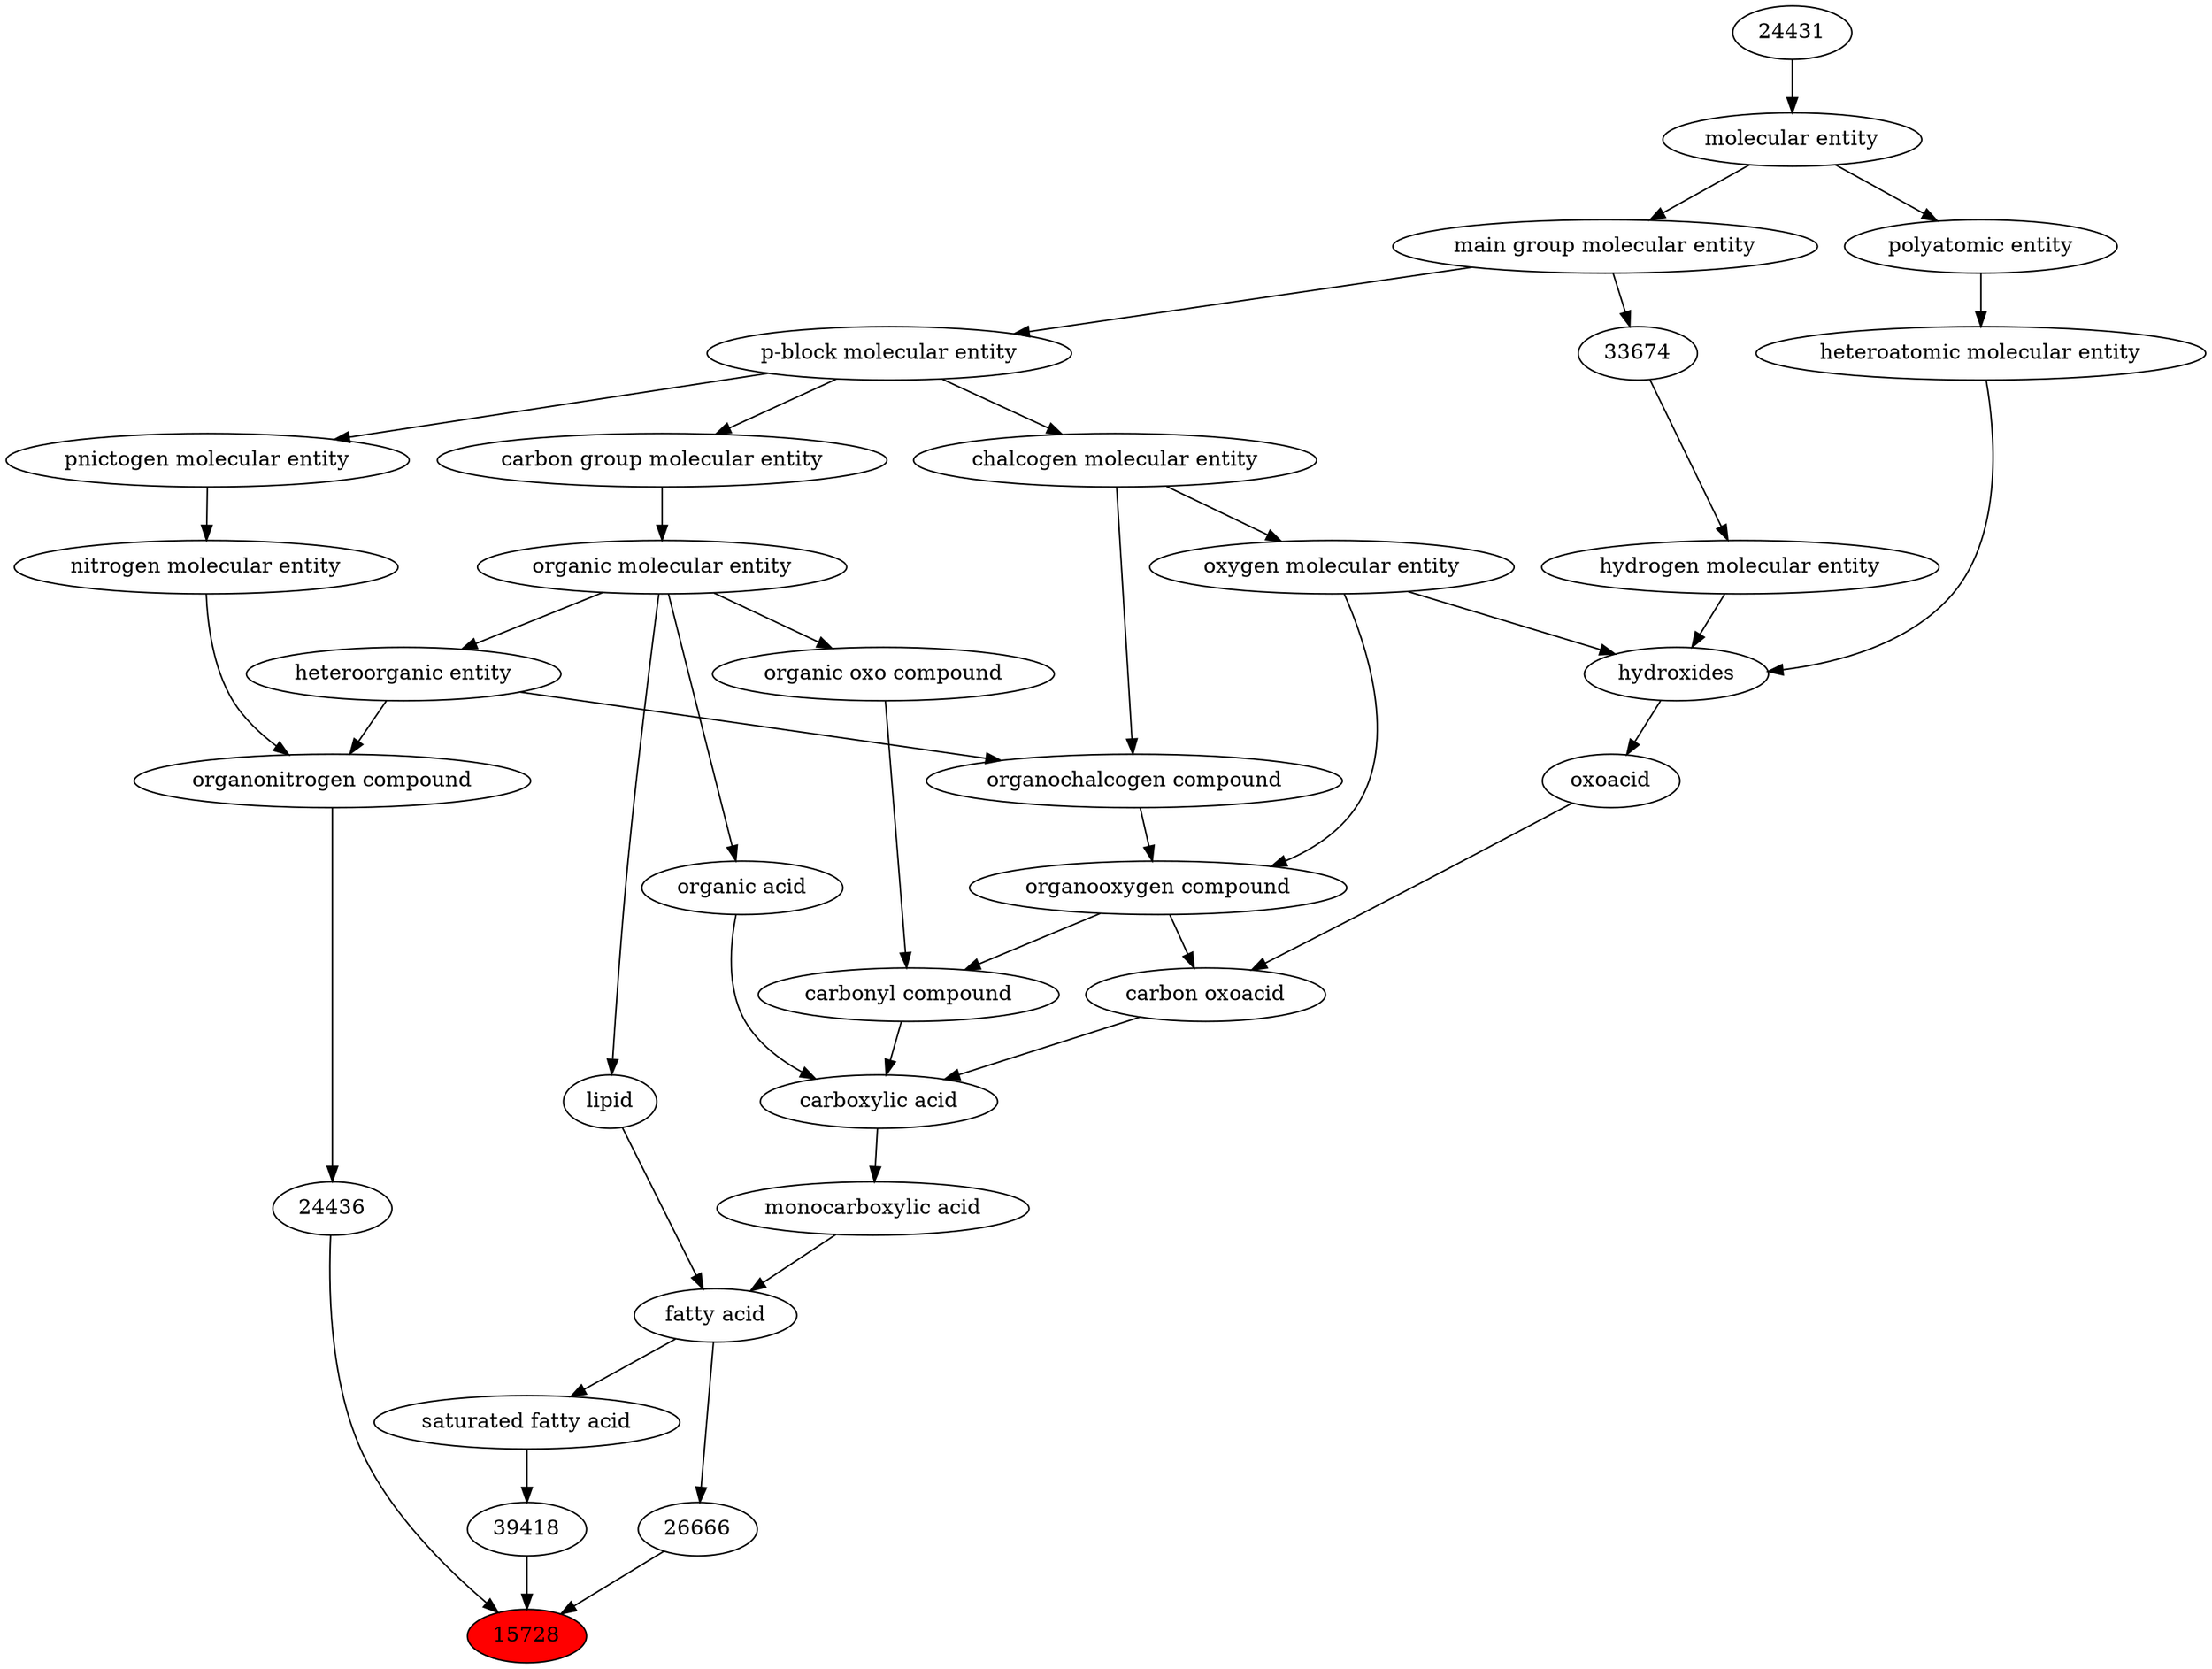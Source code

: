 digraph tree{ 
15728 [label="15728" fillcolor=red style=filled]
24436 -> 15728
26666 -> 15728
39418 -> 15728
24436 [label="24436"]
35352 -> 24436
26666 [label="26666"]
35366 -> 26666
39418 [label="39418"]
26607 -> 39418
35352 [label="organonitrogen compound"]
51143 -> 35352
33285 -> 35352
35366 [label="fatty acid"]
25384 -> 35366
18059 -> 35366
26607 [label="saturated fatty acid"]
35366 -> 26607
51143 [label="nitrogen molecular entity"]
33302 -> 51143
33285 [label="heteroorganic entity"]
50860 -> 33285
25384 [label="monocarboxylic acid"]
33575 -> 25384
18059 [label="lipid"]
50860 -> 18059
33302 [label="pnictogen molecular entity"]
33675 -> 33302
50860 [label="organic molecular entity"]
33582 -> 50860
33575 [label="carboxylic acid"]
36586 -> 33575
35605 -> 33575
64709 -> 33575
33675 [label="p-block molecular entity"]
33579 -> 33675
33582 [label="carbon group molecular entity"]
33675 -> 33582
36586 [label="carbonyl compound"]
36587 -> 36586
36963 -> 36586
35605 [label="carbon oxoacid"]
24833 -> 35605
36963 -> 35605
64709 [label="organic acid"]
50860 -> 64709
33579 [label="main group molecular entity"]
23367 -> 33579
36587 [label="organic oxo compound"]
50860 -> 36587
36963 [label="organooxygen compound"]
36962 -> 36963
25806 -> 36963
24833 [label="oxoacid"]
24651 -> 24833
23367 [label="molecular entity"]
24431 -> 23367
36962 [label="organochalcogen compound"]
33285 -> 36962
33304 -> 36962
25806 [label="oxygen molecular entity"]
33304 -> 25806
24651 [label="hydroxides"]
25806 -> 24651
33608 -> 24651
37577 -> 24651
24431 [label="24431"]
33304 [label="chalcogen molecular entity"]
33675 -> 33304
33608 [label="hydrogen molecular entity"]
33674 -> 33608
37577 [label="heteroatomic molecular entity"]
36357 -> 37577
33674 [label="33674"]
33579 -> 33674
36357 [label="polyatomic entity"]
23367 -> 36357
}